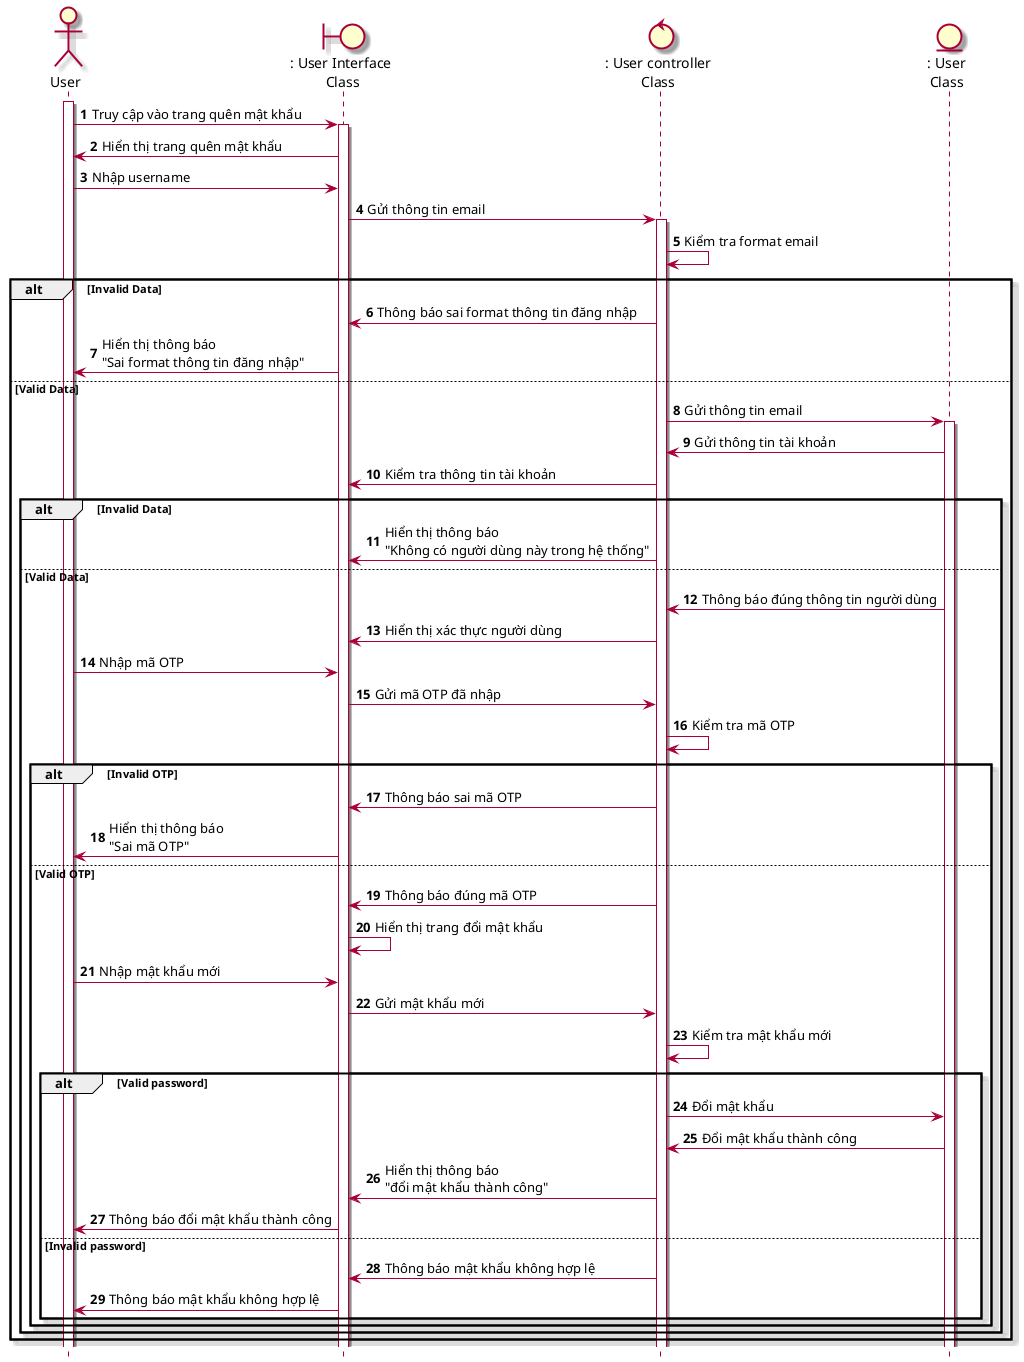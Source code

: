 @startuml SeqQuenMatKhau
skin rose
hide footbox
autonumber
actor user as "User"
boundary userInterface as ": User Interface\n Class"
control userController as ": User controller\nClass"
entity User as ": User\nClass"
user++
user -> userInterface++: Truy cập vào trang quên mật khẩu
userInterface -> user: Hiển thị trang quên mật khẩu
user -> userInterface: Nhập username 
userInterface -> userController++: Gửi thông tin email
userController -> userController: Kiểm tra format email
alt Invalid Data
    userController -> userInterface: Thông báo sai format thông tin đăng nhập
    userInterface -> user: Hiển thị thông báo\n"Sai format thông tin đăng nhập"
else Valid Data
    userController -> User++: Gửi thông tin email
    User -> userController: Gửi thông tin tài khoản
    userController -> userInterface: Kiểm tra thông tin tài khoản
    alt Invalid Data
        userController -> userInterface: Hiển thị thông báo\n"Không có người dùng này trong hệ thống"
    else Valid Data
        User->userController: Thông báo đúng thông tin người dùng
        userController -> userInterface: Hiển thị xác thực người dùng
        user -> userInterface: Nhập mã OTP
        userInterface -> userController: Gửi mã OTP đã nhập
        userController -> userController: Kiểm tra mã OTP
        alt Invalid OTP
        userController -> userInterface: Thông báo sai mã OTP
        userInterface -> user: Hiển thị thông báo\n"Sai mã OTP"
        else Valid OTP
        userController -> userInterface: Thông báo đúng mã OTP
        userInterface -> userInterface: Hiển thị trang đổi mật khẩu
        user -> userInterface: Nhập mật khẩu mới
        userInterface -> userController: Gửi mật khẩu mới
        userController -> userController: Kiểm tra mật khẩu mới
        alt Valid password
        userController -> User: Đổi mật khẩu
        User -> userController: Đổi mật khẩu thành công
        userController -> userInterface: Hiển thị thông báo \n"đổi mật khẩu thành công"
        userInterface -> user: Thông báo đổi mật khẩu thành công
        else Invalid password 
        userController -> userInterface: Thông báo mật khẩu không hợp lệ
        userInterface -> user: Thông báo mật khẩu không hợp lệ
        end
        end
    end 
end
@enduml